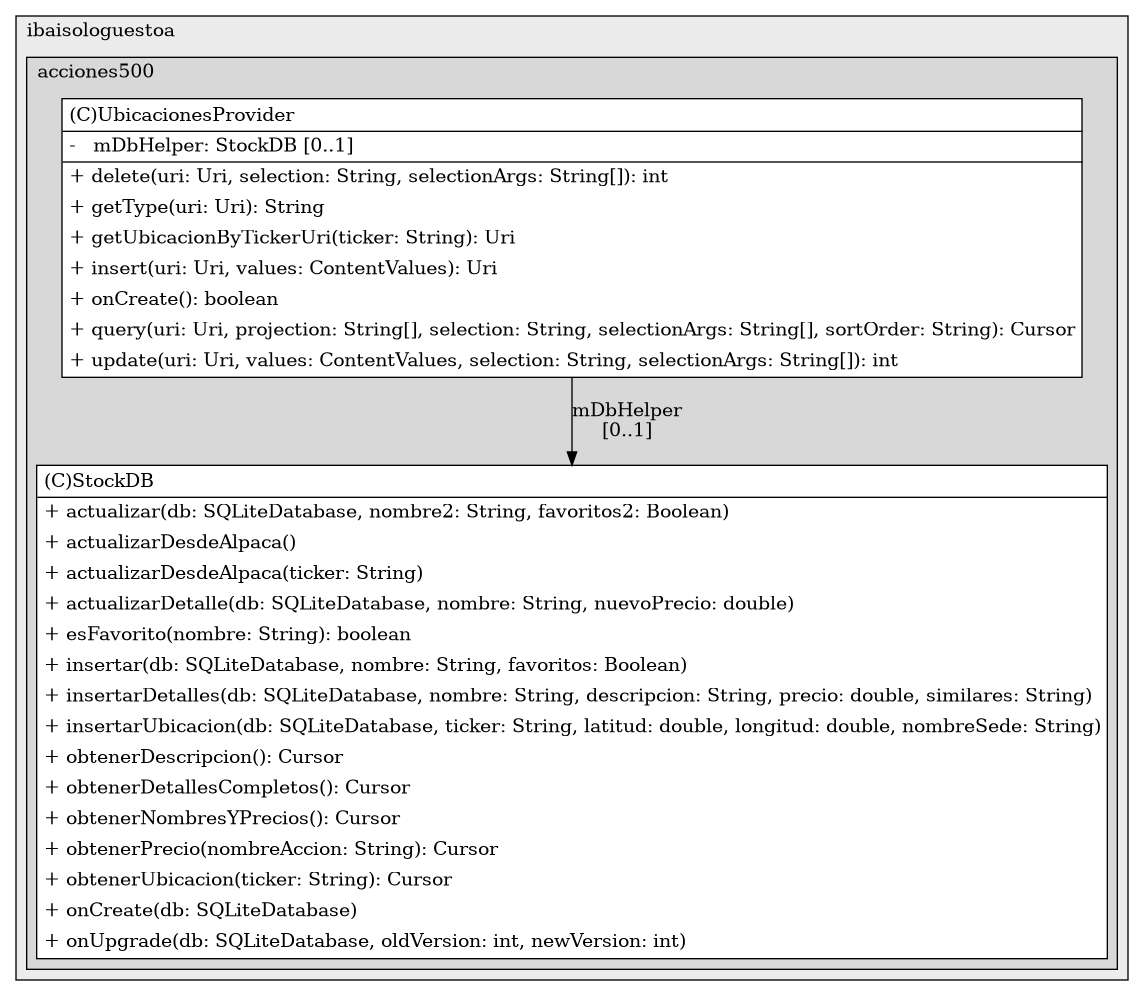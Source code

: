 @startuml

/' diagram meta data start
config=StructureConfiguration;
{
  "projectClassification": {
    "searchMode": "OpenProject", // OpenProject, AllProjects
    "includedProjects": "",
    "pathEndKeywords": "*.impl",
    "isClientPath": "",
    "isClientName": "",
    "isTestPath": "",
    "isTestName": "",
    "isMappingPath": "",
    "isMappingName": "",
    "isDataAccessPath": "",
    "isDataAccessName": "",
    "isDataStructurePath": "",
    "isDataStructureName": "",
    "isInterfaceStructuresPath": "",
    "isInterfaceStructuresName": "",
    "isEntryPointPath": "",
    "isEntryPointName": "",
    "treatFinalFieldsAsMandatory": false
  },
  "graphRestriction": {
    "classPackageExcludeFilter": "",
    "classPackageIncludeFilter": "",
    "classNameExcludeFilter": "",
    "classNameIncludeFilter": "",
    "methodNameExcludeFilter": "",
    "methodNameIncludeFilter": "",
    "removeByInheritance": "", // inheritance/annotation based filtering is done in a second step
    "removeByAnnotation": "",
    "removeByClassPackage": "", // cleanup the graph after inheritance/annotation based filtering is done
    "removeByClassName": "",
    "cutMappings": false,
    "cutEnum": true,
    "cutTests": true,
    "cutClient": true,
    "cutDataAccess": false,
    "cutInterfaceStructures": false,
    "cutDataStructures": false,
    "cutGetterAndSetter": true,
    "cutConstructors": true
  },
  "graphTraversal": {
    "forwardDepth": 6,
    "backwardDepth": 6,
    "classPackageExcludeFilter": "",
    "classPackageIncludeFilter": "",
    "classNameExcludeFilter": "",
    "classNameIncludeFilter": "",
    "methodNameExcludeFilter": "",
    "methodNameIncludeFilter": "",
    "hideMappings": false,
    "hideDataStructures": false,
    "hidePrivateMethods": true,
    "hideInterfaceCalls": true, // indirection: implementation -> interface (is hidden) -> implementation
    "onlyShowApplicationEntryPoints": false, // root node is included
    "useMethodCallsForStructureDiagram": "ForwardOnly" // ForwardOnly, BothDirections, No
  },
  "details": {
    "aggregation": "GroupByClass", // ByClass, GroupByClass, None
    "showClassGenericTypes": true,
    "showMethods": true,
    "showMethodParameterNames": true,
    "showMethodParameterTypes": true,
    "showMethodReturnType": true,
    "showPackageLevels": 2,
    "showDetailedClassStructure": true
  },
  "rootClass": "com.ibaisologuestoa.acciones500.UbicacionesProvider",
  "extensionCallbackMethod": "" // qualified.class.name#methodName - signature: public static String method(String)
}
diagram meta data end '/



digraph g {
    rankdir="TB"
    splines=polyline
    

'nodes 
subgraph cluster_1435227722 { 
   	label=ibaisologuestoa
	labeljust=l
	fillcolor="#ececec"
	style=filled
   
   subgraph cluster_1099670436 { 
   	label=acciones500
	labeljust=l
	fillcolor="#d8d8d8"
	style=filled
   
   StockDB68430481[
	label=<<TABLE BORDER="1" CELLBORDER="0" CELLPADDING="4" CELLSPACING="0">
<TR><TD ALIGN="LEFT" >(C)StockDB</TD></TR>
<HR/>
<TR><TD ALIGN="LEFT" >+ actualizar(db: SQLiteDatabase, nombre2: String, favoritos2: Boolean)</TD></TR>
<TR><TD ALIGN="LEFT" >+ actualizarDesdeAlpaca()</TD></TR>
<TR><TD ALIGN="LEFT" >+ actualizarDesdeAlpaca(ticker: String)</TD></TR>
<TR><TD ALIGN="LEFT" >+ actualizarDetalle(db: SQLiteDatabase, nombre: String, nuevoPrecio: double)</TD></TR>
<TR><TD ALIGN="LEFT" >+ esFavorito(nombre: String): boolean</TD></TR>
<TR><TD ALIGN="LEFT" >+ insertar(db: SQLiteDatabase, nombre: String, favoritos: Boolean)</TD></TR>
<TR><TD ALIGN="LEFT" >+ insertarDetalles(db: SQLiteDatabase, nombre: String, descripcion: String, precio: double, similares: String)</TD></TR>
<TR><TD ALIGN="LEFT" >+ insertarUbicacion(db: SQLiteDatabase, ticker: String, latitud: double, longitud: double, nombreSede: String)</TD></TR>
<TR><TD ALIGN="LEFT" >+ obtenerDescripcion(): Cursor</TD></TR>
<TR><TD ALIGN="LEFT" >+ obtenerDetallesCompletos(): Cursor</TD></TR>
<TR><TD ALIGN="LEFT" >+ obtenerNombresYPrecios(): Cursor</TD></TR>
<TR><TD ALIGN="LEFT" >+ obtenerPrecio(nombreAccion: String): Cursor</TD></TR>
<TR><TD ALIGN="LEFT" >+ obtenerUbicacion(ticker: String): Cursor</TD></TR>
<TR><TD ALIGN="LEFT" >+ onCreate(db: SQLiteDatabase)</TD></TR>
<TR><TD ALIGN="LEFT" >+ onUpgrade(db: SQLiteDatabase, oldVersion: int, newVersion: int)</TD></TR>
</TABLE>>
	style=filled
	margin=0
	shape=plaintext
	fillcolor="#FFFFFF"
];

UbicacionesProvider68430481[
	label=<<TABLE BORDER="1" CELLBORDER="0" CELLPADDING="4" CELLSPACING="0">
<TR><TD ALIGN="LEFT" >(C)UbicacionesProvider</TD></TR>
<HR/>
<TR><TD ALIGN="LEFT" >-   mDbHelper: StockDB [0..1]</TD></TR>
<HR/>
<TR><TD ALIGN="LEFT" >+ delete(uri: Uri, selection: String, selectionArgs: String[]): int</TD></TR>
<TR><TD ALIGN="LEFT" >+ getType(uri: Uri): String</TD></TR>
<TR><TD ALIGN="LEFT" >+ getUbicacionByTickerUri(ticker: String): Uri</TD></TR>
<TR><TD ALIGN="LEFT" >+ insert(uri: Uri, values: ContentValues): Uri</TD></TR>
<TR><TD ALIGN="LEFT" >+ onCreate(): boolean</TD></TR>
<TR><TD ALIGN="LEFT" >+ query(uri: Uri, projection: String[], selection: String, selectionArgs: String[], sortOrder: String): Cursor</TD></TR>
<TR><TD ALIGN="LEFT" >+ update(uri: Uri, values: ContentValues, selection: String, selectionArgs: String[]): int</TD></TR>
</TABLE>>
	style=filled
	margin=0
	shape=plaintext
	fillcolor="#FFFFFF"
];
} 
} 

'edges    
UbicacionesProvider68430481 -> StockDB68430481[label="mDbHelper
[0..1]"];
    
}
@enduml